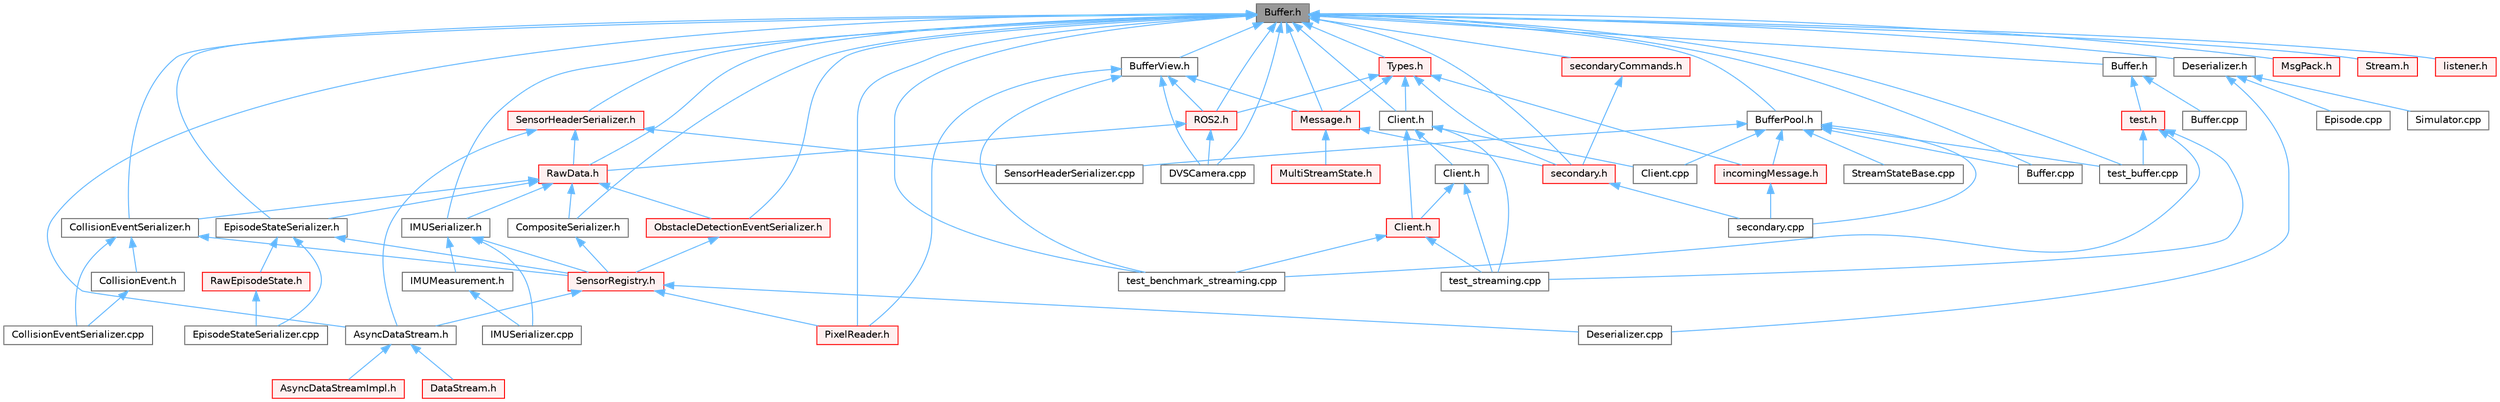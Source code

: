digraph "Buffer.h"
{
 // INTERACTIVE_SVG=YES
 // LATEX_PDF_SIZE
  bgcolor="transparent";
  edge [fontname=Helvetica,fontsize=10,labelfontname=Helvetica,labelfontsize=10];
  node [fontname=Helvetica,fontsize=10,shape=box,height=0.2,width=0.4];
  Node1 [id="Node000001",label="Buffer.h",height=0.2,width=0.4,color="gray40", fillcolor="grey60", style="filled", fontcolor="black",tooltip=" "];
  Node1 -> Node2 [id="edge1_Node000001_Node000002",dir="back",color="steelblue1",style="solid",tooltip=" "];
  Node2 [id="Node000002",label="AsyncDataStream.h",height=0.2,width=0.4,color="grey40", fillcolor="white", style="filled",URL="$d9/d4d/AsyncDataStream_8h.html",tooltip=" "];
  Node2 -> Node3 [id="edge2_Node000002_Node000003",dir="back",color="steelblue1",style="solid",tooltip=" "];
  Node3 [id="Node000003",label="AsyncDataStreamImpl.h",height=0.2,width=0.4,color="red", fillcolor="#FFF0F0", style="filled",URL="$d0/d17/AsyncDataStreamImpl_8h.html",tooltip=" "];
  Node2 -> Node98 [id="edge3_Node000002_Node000098",dir="back",color="steelblue1",style="solid",tooltip=" "];
  Node98 [id="Node000098",label="DataStream.h",height=0.2,width=0.4,color="red", fillcolor="#FFF0F0", style="filled",URL="$da/dd9/DataStream_8h.html",tooltip=" "];
  Node1 -> Node121 [id="edge4_Node000001_Node000121",dir="back",color="steelblue1",style="solid",tooltip=" "];
  Node121 [id="Node000121",label="Buffer.cpp",height=0.2,width=0.4,color="grey40", fillcolor="white", style="filled",URL="$df/de7/carla_2Buffer_8cpp.html",tooltip=" "];
  Node1 -> Node122 [id="edge5_Node000001_Node000122",dir="back",color="steelblue1",style="solid",tooltip=" "];
  Node122 [id="Node000122",label="Buffer.h",height=0.2,width=0.4,color="grey40", fillcolor="white", style="filled",URL="$d0/dbd/test_2Buffer_8h.html",tooltip=" "];
  Node122 -> Node123 [id="edge6_Node000122_Node000123",dir="back",color="steelblue1",style="solid",tooltip=" "];
  Node123 [id="Node000123",label="Buffer.cpp",height=0.2,width=0.4,color="grey40", fillcolor="white", style="filled",URL="$db/dde/test_2Buffer_8cpp.html",tooltip=" "];
  Node122 -> Node124 [id="edge7_Node000122_Node000124",dir="back",color="steelblue1",style="solid",tooltip=" "];
  Node124 [id="Node000124",label="test.h",height=0.2,width=0.4,color="red", fillcolor="#FFF0F0", style="filled",URL="$d2/ddc/test_8h.html",tooltip=" "];
  Node124 -> Node125 [id="edge8_Node000124_Node000125",dir="back",color="steelblue1",style="solid",tooltip=" "];
  Node125 [id="Node000125",label="test_benchmark_streaming.cpp",height=0.2,width=0.4,color="grey40", fillcolor="white", style="filled",URL="$db/dc1/test__benchmark__streaming_8cpp.html",tooltip=" "];
  Node124 -> Node126 [id="edge9_Node000124_Node000126",dir="back",color="steelblue1",style="solid",tooltip=" "];
  Node126 [id="Node000126",label="test_buffer.cpp",height=0.2,width=0.4,color="grey40", fillcolor="white", style="filled",URL="$dd/d43/test__buffer_8cpp.html",tooltip=" "];
  Node124 -> Node135 [id="edge10_Node000124_Node000135",dir="back",color="steelblue1",style="solid",tooltip=" "];
  Node135 [id="Node000135",label="test_streaming.cpp",height=0.2,width=0.4,color="grey40", fillcolor="white", style="filled",URL="$d3/d36/test__streaming_8cpp.html",tooltip=" "];
  Node1 -> Node137 [id="edge11_Node000001_Node000137",dir="back",color="steelblue1",style="solid",tooltip=" "];
  Node137 [id="Node000137",label="BufferPool.h",height=0.2,width=0.4,color="grey40", fillcolor="white", style="filled",URL="$de/d1a/BufferPool_8h.html",tooltip=" "];
  Node137 -> Node121 [id="edge12_Node000137_Node000121",dir="back",color="steelblue1",style="solid",tooltip=" "];
  Node137 -> Node138 [id="edge13_Node000137_Node000138",dir="back",color="steelblue1",style="solid",tooltip=" "];
  Node138 [id="Node000138",label="Client.cpp",height=0.2,width=0.4,color="grey40", fillcolor="white", style="filled",URL="$d0/dd1/streaming_2detail_2tcp_2Client_8cpp.html",tooltip=" "];
  Node137 -> Node139 [id="edge14_Node000137_Node000139",dir="back",color="steelblue1",style="solid",tooltip=" "];
  Node139 [id="Node000139",label="SensorHeaderSerializer.cpp",height=0.2,width=0.4,color="grey40", fillcolor="white", style="filled",URL="$dd/d27/SensorHeaderSerializer_8cpp.html",tooltip=" "];
  Node137 -> Node140 [id="edge15_Node000137_Node000140",dir="back",color="steelblue1",style="solid",tooltip=" "];
  Node140 [id="Node000140",label="StreamStateBase.cpp",height=0.2,width=0.4,color="grey40", fillcolor="white", style="filled",URL="$dc/d98/StreamStateBase_8cpp.html",tooltip=" "];
  Node137 -> Node141 [id="edge16_Node000137_Node000141",dir="back",color="steelblue1",style="solid",tooltip=" "];
  Node141 [id="Node000141",label="incomingMessage.h",height=0.2,width=0.4,color="red", fillcolor="#FFF0F0", style="filled",URL="$de/d55/incomingMessage_8h.html",tooltip=" "];
  Node141 -> Node143 [id="edge17_Node000141_Node000143",dir="back",color="steelblue1",style="solid",tooltip=" "];
  Node143 [id="Node000143",label="secondary.cpp",height=0.2,width=0.4,color="grey40", fillcolor="white", style="filled",URL="$de/d48/secondary_8cpp.html",tooltip=" "];
  Node137 -> Node143 [id="edge18_Node000137_Node000143",dir="back",color="steelblue1",style="solid",tooltip=" "];
  Node137 -> Node126 [id="edge19_Node000137_Node000126",dir="back",color="steelblue1",style="solid",tooltip=" "];
  Node1 -> Node144 [id="edge20_Node000001_Node000144",dir="back",color="steelblue1",style="solid",tooltip=" "];
  Node144 [id="Node000144",label="BufferView.h",height=0.2,width=0.4,color="grey40", fillcolor="white", style="filled",URL="$d8/dee/BufferView_8h.html",tooltip=" "];
  Node144 -> Node58 [id="edge21_Node000144_Node000058",dir="back",color="steelblue1",style="solid",tooltip=" "];
  Node58 [id="Node000058",label="DVSCamera.cpp",height=0.2,width=0.4,color="grey40", fillcolor="white", style="filled",URL="$d9/d6e/DVSCamera_8cpp.html",tooltip=" "];
  Node144 -> Node145 [id="edge22_Node000144_Node000145",dir="back",color="steelblue1",style="solid",tooltip=" "];
  Node145 [id="Node000145",label="Message.h",height=0.2,width=0.4,color="red", fillcolor="#FFF0F0", style="filled",URL="$d5/dca/Message_8h.html",tooltip=" "];
  Node145 -> Node146 [id="edge23_Node000145_Node000146",dir="back",color="steelblue1",style="solid",tooltip=" "];
  Node146 [id="Node000146",label="MultiStreamState.h",height=0.2,width=0.4,color="red", fillcolor="#FFF0F0", style="filled",URL="$df/dc5/MultiStreamState_8h.html",tooltip=" "];
  Node145 -> Node164 [id="edge24_Node000145_Node000164",dir="back",color="steelblue1",style="solid",tooltip=" "];
  Node164 [id="Node000164",label="secondary.h",height=0.2,width=0.4,color="red", fillcolor="#FFF0F0", style="filled",URL="$de/df9/secondary_8h.html",tooltip=" "];
  Node164 -> Node143 [id="edge25_Node000164_Node000143",dir="back",color="steelblue1",style="solid",tooltip=" "];
  Node144 -> Node45 [id="edge26_Node000144_Node000045",dir="back",color="steelblue1",style="solid",tooltip=" "];
  Node45 [id="Node000045",label="PixelReader.h",height=0.2,width=0.4,color="red", fillcolor="#FFF0F0", style="filled",URL="$df/d2e/PixelReader_8h.html",tooltip=" "];
  Node144 -> Node165 [id="edge27_Node000144_Node000165",dir="back",color="steelblue1",style="solid",tooltip=" "];
  Node165 [id="Node000165",label="ROS2.h",height=0.2,width=0.4,color="red", fillcolor="#FFF0F0", style="filled",URL="$da/db8/ROS2_8h.html",tooltip=" "];
  Node165 -> Node58 [id="edge28_Node000165_Node000058",dir="back",color="steelblue1",style="solid",tooltip=" "];
  Node165 -> Node178 [id="edge29_Node000165_Node000178",dir="back",color="steelblue1",style="solid",tooltip=" "];
  Node178 [id="Node000178",label="RawData.h",height=0.2,width=0.4,color="red", fillcolor="#FFF0F0", style="filled",URL="$dc/d62/RawData_8h.html",tooltip=" "];
  Node178 -> Node179 [id="edge30_Node000178_Node000179",dir="back",color="steelblue1",style="solid",tooltip=" "];
  Node179 [id="Node000179",label="CollisionEventSerializer.h",height=0.2,width=0.4,color="grey40", fillcolor="white", style="filled",URL="$d8/d9f/CollisionEventSerializer_8h.html",tooltip=" "];
  Node179 -> Node180 [id="edge31_Node000179_Node000180",dir="back",color="steelblue1",style="solid",tooltip=" "];
  Node180 [id="Node000180",label="CollisionEvent.h",height=0.2,width=0.4,color="grey40", fillcolor="white", style="filled",URL="$d3/d24/CollisionEvent_8h.html",tooltip=" "];
  Node180 -> Node181 [id="edge32_Node000180_Node000181",dir="back",color="steelblue1",style="solid",tooltip=" "];
  Node181 [id="Node000181",label="CollisionEventSerializer.cpp",height=0.2,width=0.4,color="grey40", fillcolor="white", style="filled",URL="$da/dc7/CollisionEventSerializer_8cpp.html",tooltip=" "];
  Node179 -> Node181 [id="edge33_Node000179_Node000181",dir="back",color="steelblue1",style="solid",tooltip=" "];
  Node179 -> Node182 [id="edge34_Node000179_Node000182",dir="back",color="steelblue1",style="solid",tooltip=" "];
  Node182 [id="Node000182",label="SensorRegistry.h",height=0.2,width=0.4,color="red", fillcolor="#FFF0F0", style="filled",URL="$d4/d03/SensorRegistry_8h.html",tooltip=" "];
  Node182 -> Node2 [id="edge35_Node000182_Node000002",dir="back",color="steelblue1",style="solid",tooltip=" "];
  Node182 -> Node183 [id="edge36_Node000182_Node000183",dir="back",color="steelblue1",style="solid",tooltip=" "];
  Node183 [id="Node000183",label="Deserializer.cpp",height=0.2,width=0.4,color="grey40", fillcolor="white", style="filled",URL="$d0/d1a/Deserializer_8cpp.html",tooltip=" "];
  Node182 -> Node45 [id="edge37_Node000182_Node000045",dir="back",color="steelblue1",style="solid",tooltip=" "];
  Node178 -> Node184 [id="edge38_Node000178_Node000184",dir="back",color="steelblue1",style="solid",tooltip=" "];
  Node184 [id="Node000184",label="CompositeSerializer.h",height=0.2,width=0.4,color="grey40", fillcolor="white", style="filled",URL="$d0/dc9/CompositeSerializer_8h.html",tooltip=" "];
  Node184 -> Node182 [id="edge39_Node000184_Node000182",dir="back",color="steelblue1",style="solid",tooltip=" "];
  Node178 -> Node188 [id="edge40_Node000178_Node000188",dir="back",color="steelblue1",style="solid",tooltip=" "];
  Node188 [id="Node000188",label="EpisodeStateSerializer.h",height=0.2,width=0.4,color="grey40", fillcolor="white", style="filled",URL="$dd/dd8/EpisodeStateSerializer_8h.html",tooltip=" "];
  Node188 -> Node189 [id="edge41_Node000188_Node000189",dir="back",color="steelblue1",style="solid",tooltip=" "];
  Node189 [id="Node000189",label="EpisodeStateSerializer.cpp",height=0.2,width=0.4,color="grey40", fillcolor="white", style="filled",URL="$de/d34/EpisodeStateSerializer_8cpp.html",tooltip=" "];
  Node188 -> Node190 [id="edge42_Node000188_Node000190",dir="back",color="steelblue1",style="solid",tooltip=" "];
  Node190 [id="Node000190",label="RawEpisodeState.h",height=0.2,width=0.4,color="red", fillcolor="#FFF0F0", style="filled",URL="$dd/d7d/RawEpisodeState_8h.html",tooltip=" "];
  Node190 -> Node189 [id="edge43_Node000190_Node000189",dir="back",color="steelblue1",style="solid",tooltip=" "];
  Node188 -> Node182 [id="edge44_Node000188_Node000182",dir="back",color="steelblue1",style="solid",tooltip=" "];
  Node178 -> Node282 [id="edge45_Node000178_Node000282",dir="back",color="steelblue1",style="solid",tooltip=" "];
  Node282 [id="Node000282",label="IMUSerializer.h",height=0.2,width=0.4,color="grey40", fillcolor="white", style="filled",URL="$db/daa/IMUSerializer_8h.html",tooltip=" "];
  Node282 -> Node283 [id="edge46_Node000282_Node000283",dir="back",color="steelblue1",style="solid",tooltip=" "];
  Node283 [id="Node000283",label="IMUMeasurement.h",height=0.2,width=0.4,color="grey40", fillcolor="white", style="filled",URL="$d1/d36/IMUMeasurement_8h.html",tooltip=" "];
  Node283 -> Node284 [id="edge47_Node000283_Node000284",dir="back",color="steelblue1",style="solid",tooltip=" "];
  Node284 [id="Node000284",label="IMUSerializer.cpp",height=0.2,width=0.4,color="grey40", fillcolor="white", style="filled",URL="$df/dec/IMUSerializer_8cpp.html",tooltip=" "];
  Node282 -> Node284 [id="edge48_Node000282_Node000284",dir="back",color="steelblue1",style="solid",tooltip=" "];
  Node282 -> Node182 [id="edge49_Node000282_Node000182",dir="back",color="steelblue1",style="solid",tooltip=" "];
  Node178 -> Node292 [id="edge50_Node000178_Node000292",dir="back",color="steelblue1",style="solid",tooltip=" "];
  Node292 [id="Node000292",label="ObstacleDetectionEventSerializer.h",height=0.2,width=0.4,color="red", fillcolor="#FFF0F0", style="filled",URL="$d3/d5c/ObstacleDetectionEventSerializer_8h.html",tooltip=" "];
  Node292 -> Node182 [id="edge51_Node000292_Node000182",dir="back",color="steelblue1",style="solid",tooltip=" "];
  Node144 -> Node125 [id="edge52_Node000144_Node000125",dir="back",color="steelblue1",style="solid",tooltip=" "];
  Node1 -> Node305 [id="edge53_Node000001_Node000305",dir="back",color="steelblue1",style="solid",tooltip=" "];
  Node305 [id="Node000305",label="Client.h",height=0.2,width=0.4,color="grey40", fillcolor="white", style="filled",URL="$d6/d84/streaming_2detail_2tcp_2Client_8h.html",tooltip=" "];
  Node305 -> Node138 [id="edge54_Node000305_Node000138",dir="back",color="steelblue1",style="solid",tooltip=" "];
  Node305 -> Node306 [id="edge55_Node000305_Node000306",dir="back",color="steelblue1",style="solid",tooltip=" "];
  Node306 [id="Node000306",label="Client.h",height=0.2,width=0.4,color="red", fillcolor="#FFF0F0", style="filled",URL="$dc/d68/streaming_2Client_8h.html",tooltip=" "];
  Node306 -> Node125 [id="edge56_Node000306_Node000125",dir="back",color="steelblue1",style="solid",tooltip=" "];
  Node306 -> Node135 [id="edge57_Node000306_Node000135",dir="back",color="steelblue1",style="solid",tooltip=" "];
  Node305 -> Node308 [id="edge58_Node000305_Node000308",dir="back",color="steelblue1",style="solid",tooltip=" "];
  Node308 [id="Node000308",label="Client.h",height=0.2,width=0.4,color="grey40", fillcolor="white", style="filled",URL="$df/d38/streaming_2low__level_2Client_8h.html",tooltip=" "];
  Node308 -> Node306 [id="edge59_Node000308_Node000306",dir="back",color="steelblue1",style="solid",tooltip=" "];
  Node308 -> Node135 [id="edge60_Node000308_Node000135",dir="back",color="steelblue1",style="solid",tooltip=" "];
  Node305 -> Node135 [id="edge61_Node000305_Node000135",dir="back",color="steelblue1",style="solid",tooltip=" "];
  Node1 -> Node179 [id="edge62_Node000001_Node000179",dir="back",color="steelblue1",style="solid",tooltip=" "];
  Node1 -> Node184 [id="edge63_Node000001_Node000184",dir="back",color="steelblue1",style="solid",tooltip=" "];
  Node1 -> Node58 [id="edge64_Node000001_Node000058",dir="back",color="steelblue1",style="solid",tooltip=" "];
  Node1 -> Node309 [id="edge65_Node000001_Node000309",dir="back",color="steelblue1",style="solid",tooltip=" "];
  Node309 [id="Node000309",label="Deserializer.h",height=0.2,width=0.4,color="grey40", fillcolor="white", style="filled",URL="$d3/df2/Deserializer_8h.html",tooltip=" "];
  Node309 -> Node183 [id="edge66_Node000309_Node000183",dir="back",color="steelblue1",style="solid",tooltip=" "];
  Node309 -> Node193 [id="edge67_Node000309_Node000193",dir="back",color="steelblue1",style="solid",tooltip=" "];
  Node193 [id="Node000193",label="Episode.cpp",height=0.2,width=0.4,color="grey40", fillcolor="white", style="filled",URL="$d6/d12/Episode_8cpp.html",tooltip=" "];
  Node309 -> Node251 [id="edge68_Node000309_Node000251",dir="back",color="steelblue1",style="solid",tooltip=" "];
  Node251 [id="Node000251",label="Simulator.cpp",height=0.2,width=0.4,color="grey40", fillcolor="white", style="filled",URL="$d2/d0c/Simulator_8cpp.html",tooltip=" "];
  Node1 -> Node188 [id="edge69_Node000001_Node000188",dir="back",color="steelblue1",style="solid",tooltip=" "];
  Node1 -> Node282 [id="edge70_Node000001_Node000282",dir="back",color="steelblue1",style="solid",tooltip=" "];
  Node1 -> Node145 [id="edge71_Node000001_Node000145",dir="back",color="steelblue1",style="solid",tooltip=" "];
  Node1 -> Node310 [id="edge72_Node000001_Node000310",dir="back",color="steelblue1",style="solid",tooltip=" "];
  Node310 [id="Node000310",label="MsgPack.h",height=0.2,width=0.4,color="red", fillcolor="#FFF0F0", style="filled",URL="$d9/d6f/MsgPack_8h.html",tooltip=" "];
  Node1 -> Node292 [id="edge73_Node000001_Node000292",dir="back",color="steelblue1",style="solid",tooltip=" "];
  Node1 -> Node45 [id="edge74_Node000001_Node000045",dir="back",color="steelblue1",style="solid",tooltip=" "];
  Node1 -> Node165 [id="edge75_Node000001_Node000165",dir="back",color="steelblue1",style="solid",tooltip=" "];
  Node1 -> Node178 [id="edge76_Node000001_Node000178",dir="back",color="steelblue1",style="solid",tooltip=" "];
  Node1 -> Node459 [id="edge77_Node000001_Node000459",dir="back",color="steelblue1",style="solid",tooltip=" "];
  Node459 [id="Node000459",label="SensorHeaderSerializer.h",height=0.2,width=0.4,color="red", fillcolor="#FFF0F0", style="filled",URL="$dd/da9/SensorHeaderSerializer_8h.html",tooltip=" "];
  Node459 -> Node2 [id="edge78_Node000459_Node000002",dir="back",color="steelblue1",style="solid",tooltip=" "];
  Node459 -> Node178 [id="edge79_Node000459_Node000178",dir="back",color="steelblue1",style="solid",tooltip=" "];
  Node459 -> Node139 [id="edge80_Node000459_Node000139",dir="back",color="steelblue1",style="solid",tooltip=" "];
  Node1 -> Node461 [id="edge81_Node000001_Node000461",dir="back",color="steelblue1",style="solid",tooltip=" "];
  Node461 [id="Node000461",label="Stream.h",height=0.2,width=0.4,color="red", fillcolor="#FFF0F0", style="filled",URL="$d3/dff/detail_2Stream_8h.html",tooltip=" "];
  Node1 -> Node495 [id="edge82_Node000001_Node000495",dir="back",color="steelblue1",style="solid",tooltip=" "];
  Node495 [id="Node000495",label="Types.h",height=0.2,width=0.4,color="red", fillcolor="#FFF0F0", style="filled",URL="$d7/df8/Types_8h.html",tooltip=" "];
  Node495 -> Node305 [id="edge83_Node000495_Node000305",dir="back",color="steelblue1",style="solid",tooltip=" "];
  Node495 -> Node145 [id="edge84_Node000495_Node000145",dir="back",color="steelblue1",style="solid",tooltip=" "];
  Node495 -> Node165 [id="edge85_Node000495_Node000165",dir="back",color="steelblue1",style="solid",tooltip=" "];
  Node495 -> Node141 [id="edge86_Node000495_Node000141",dir="back",color="steelblue1",style="solid",tooltip=" "];
  Node495 -> Node164 [id="edge87_Node000495_Node000164",dir="back",color="steelblue1",style="solid",tooltip=" "];
  Node1 -> Node496 [id="edge88_Node000001_Node000496",dir="back",color="steelblue1",style="solid",tooltip=" "];
  Node496 [id="Node000496",label="listener.h",height=0.2,width=0.4,color="red", fillcolor="#FFF0F0", style="filled",URL="$d0/d39/listener_8h.html",tooltip=" "];
  Node1 -> Node164 [id="edge89_Node000001_Node000164",dir="back",color="steelblue1",style="solid",tooltip=" "];
  Node1 -> Node497 [id="edge90_Node000001_Node000497",dir="back",color="steelblue1",style="solid",tooltip=" "];
  Node497 [id="Node000497",label="secondaryCommands.h",height=0.2,width=0.4,color="red", fillcolor="#FFF0F0", style="filled",URL="$d6/d9a/secondaryCommands_8h.html",tooltip=" "];
  Node497 -> Node164 [id="edge91_Node000497_Node000164",dir="back",color="steelblue1",style="solid",tooltip=" "];
  Node1 -> Node125 [id="edge92_Node000001_Node000125",dir="back",color="steelblue1",style="solid",tooltip=" "];
  Node1 -> Node126 [id="edge93_Node000001_Node000126",dir="back",color="steelblue1",style="solid",tooltip=" "];
}
